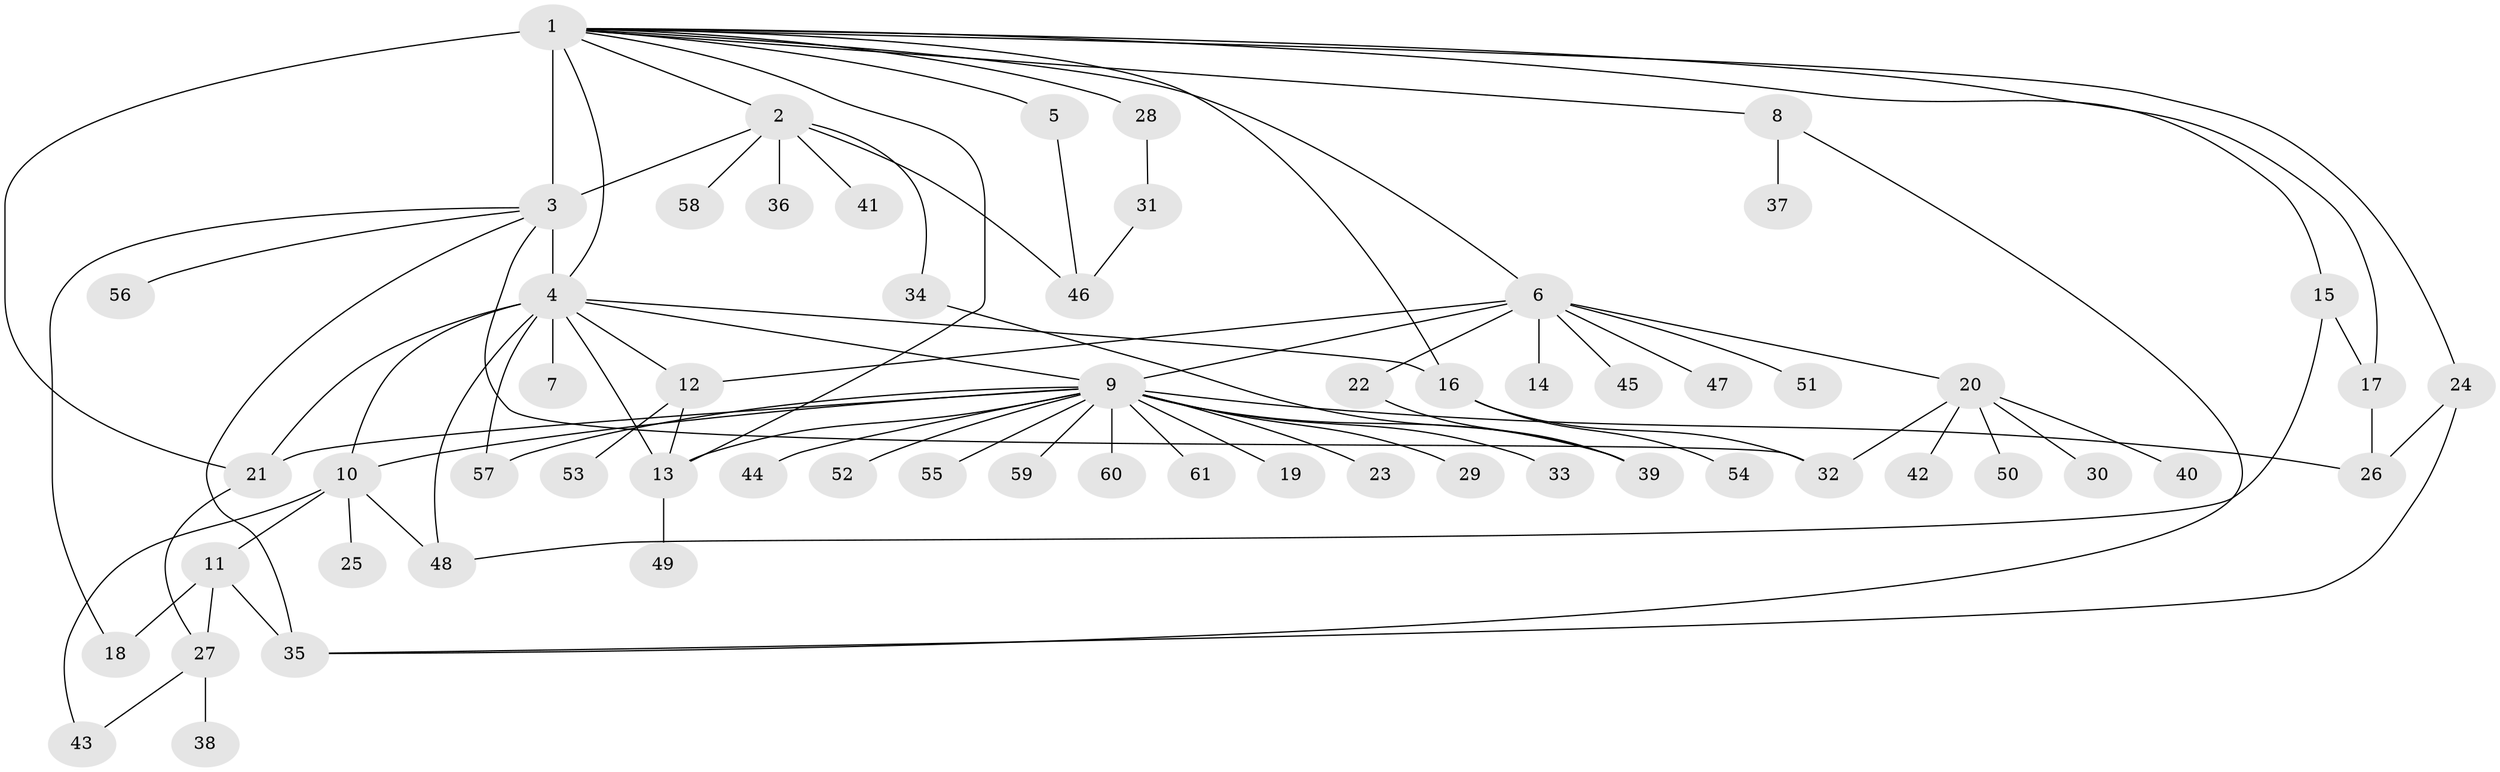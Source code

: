 // original degree distribution, {26: 0.00819672131147541, 9: 0.01639344262295082, 1: 0.5737704918032787, 16: 0.00819672131147541, 2: 0.1721311475409836, 11: 0.00819672131147541, 4: 0.08196721311475409, 20: 0.00819672131147541, 8: 0.00819672131147541, 3: 0.07377049180327869, 7: 0.01639344262295082, 5: 0.01639344262295082, 6: 0.00819672131147541}
// Generated by graph-tools (version 1.1) at 2025/35/03/09/25 02:35:43]
// undirected, 61 vertices, 89 edges
graph export_dot {
graph [start="1"]
  node [color=gray90,style=filled];
  1;
  2;
  3;
  4;
  5;
  6;
  7;
  8;
  9;
  10;
  11;
  12;
  13;
  14;
  15;
  16;
  17;
  18;
  19;
  20;
  21;
  22;
  23;
  24;
  25;
  26;
  27;
  28;
  29;
  30;
  31;
  32;
  33;
  34;
  35;
  36;
  37;
  38;
  39;
  40;
  41;
  42;
  43;
  44;
  45;
  46;
  47;
  48;
  49;
  50;
  51;
  52;
  53;
  54;
  55;
  56;
  57;
  58;
  59;
  60;
  61;
  1 -- 2 [weight=1.0];
  1 -- 3 [weight=12.0];
  1 -- 4 [weight=1.0];
  1 -- 5 [weight=1.0];
  1 -- 6 [weight=1.0];
  1 -- 8 [weight=1.0];
  1 -- 13 [weight=1.0];
  1 -- 15 [weight=1.0];
  1 -- 16 [weight=1.0];
  1 -- 17 [weight=1.0];
  1 -- 21 [weight=1.0];
  1 -- 24 [weight=1.0];
  1 -- 28 [weight=1.0];
  2 -- 3 [weight=1.0];
  2 -- 34 [weight=1.0];
  2 -- 36 [weight=1.0];
  2 -- 41 [weight=1.0];
  2 -- 46 [weight=1.0];
  2 -- 58 [weight=1.0];
  3 -- 4 [weight=1.0];
  3 -- 18 [weight=1.0];
  3 -- 32 [weight=1.0];
  3 -- 35 [weight=1.0];
  3 -- 56 [weight=1.0];
  4 -- 7 [weight=5.0];
  4 -- 9 [weight=1.0];
  4 -- 10 [weight=1.0];
  4 -- 12 [weight=1.0];
  4 -- 13 [weight=1.0];
  4 -- 16 [weight=1.0];
  4 -- 21 [weight=1.0];
  4 -- 48 [weight=1.0];
  4 -- 57 [weight=1.0];
  5 -- 46 [weight=1.0];
  6 -- 9 [weight=1.0];
  6 -- 12 [weight=1.0];
  6 -- 14 [weight=1.0];
  6 -- 20 [weight=1.0];
  6 -- 22 [weight=1.0];
  6 -- 45 [weight=1.0];
  6 -- 47 [weight=1.0];
  6 -- 51 [weight=1.0];
  8 -- 35 [weight=1.0];
  8 -- 37 [weight=1.0];
  9 -- 10 [weight=1.0];
  9 -- 13 [weight=1.0];
  9 -- 19 [weight=1.0];
  9 -- 21 [weight=1.0];
  9 -- 23 [weight=1.0];
  9 -- 26 [weight=2.0];
  9 -- 29 [weight=1.0];
  9 -- 33 [weight=1.0];
  9 -- 39 [weight=1.0];
  9 -- 44 [weight=1.0];
  9 -- 52 [weight=1.0];
  9 -- 55 [weight=1.0];
  9 -- 57 [weight=1.0];
  9 -- 59 [weight=1.0];
  9 -- 60 [weight=1.0];
  9 -- 61 [weight=1.0];
  10 -- 11 [weight=1.0];
  10 -- 25 [weight=2.0];
  10 -- 43 [weight=1.0];
  10 -- 48 [weight=1.0];
  11 -- 18 [weight=1.0];
  11 -- 27 [weight=1.0];
  11 -- 35 [weight=5.0];
  12 -- 13 [weight=1.0];
  12 -- 53 [weight=1.0];
  13 -- 49 [weight=2.0];
  15 -- 17 [weight=1.0];
  15 -- 48 [weight=1.0];
  16 -- 32 [weight=1.0];
  16 -- 54 [weight=2.0];
  17 -- 26 [weight=4.0];
  20 -- 30 [weight=1.0];
  20 -- 32 [weight=1.0];
  20 -- 40 [weight=1.0];
  20 -- 42 [weight=1.0];
  20 -- 50 [weight=1.0];
  21 -- 27 [weight=1.0];
  22 -- 39 [weight=1.0];
  24 -- 26 [weight=1.0];
  24 -- 35 [weight=1.0];
  27 -- 38 [weight=1.0];
  27 -- 43 [weight=1.0];
  28 -- 31 [weight=1.0];
  31 -- 46 [weight=1.0];
  34 -- 39 [weight=1.0];
}
